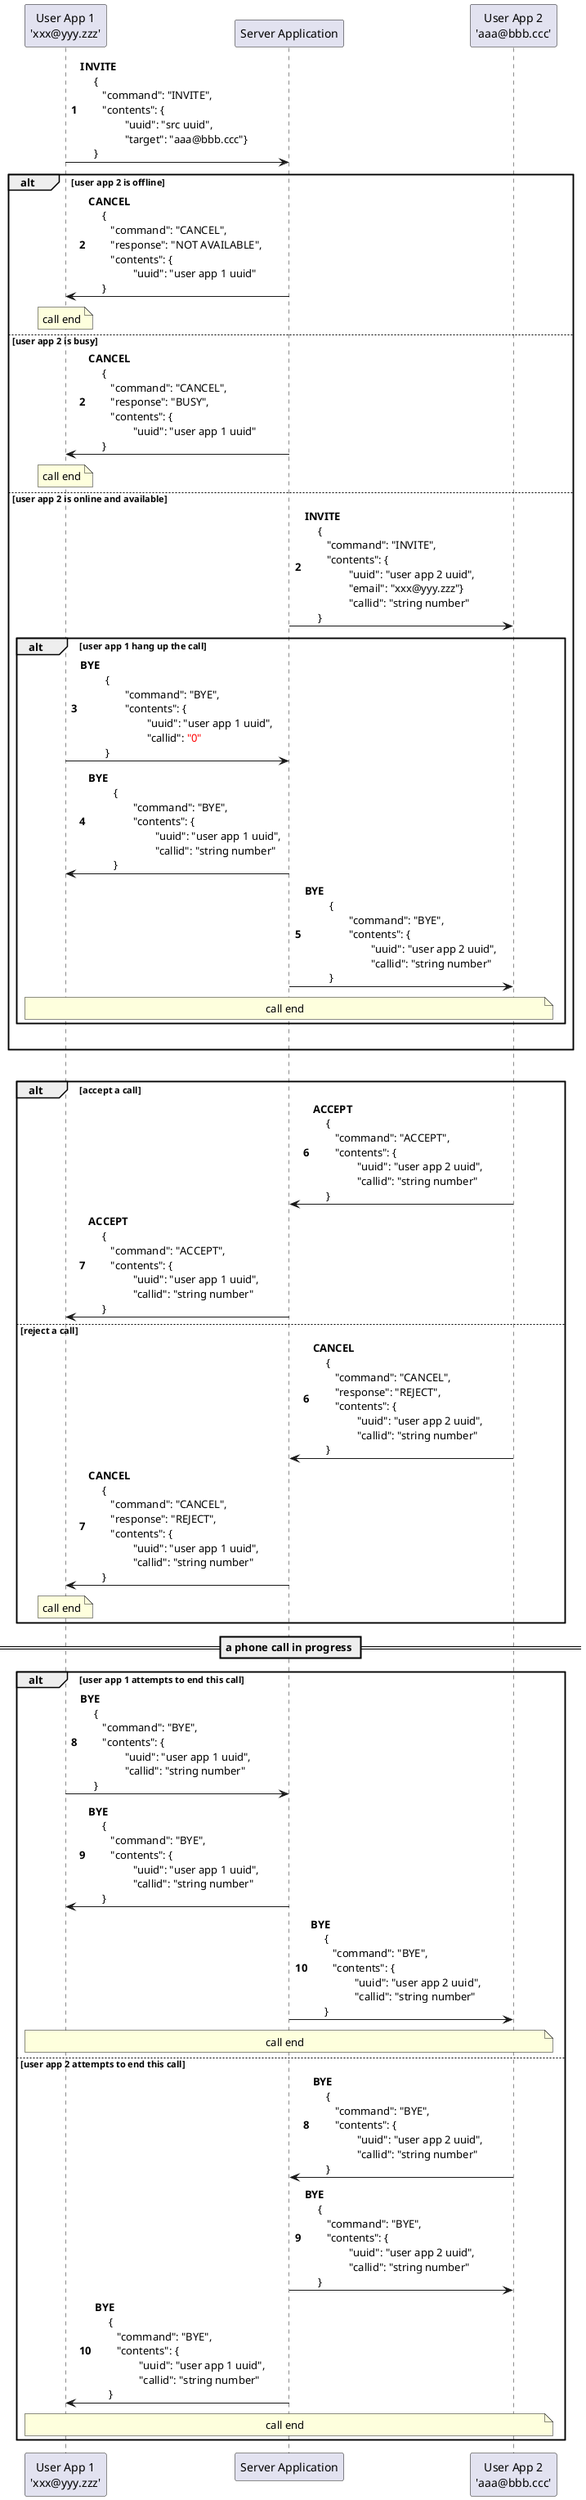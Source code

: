 @startuml

autonumber
participant "User App 1\n'xxx@yyy.zzz'" as ua1
participant "Server Application" as sa
participant "User App 2\n'aaa@bbb.ccc'" as ua2

ua1 -> sa : <b>INVITE \n \
    { \n \
    \t"command": "INVITE", \n \
    \t"contents": { \n \
    \t\t"uuid": "src uuid", \n \
    \t\t"target": "aaa@bbb.ccc"} \n \
    }
alt user app 2 is offline
    sa -> ua1 : <b>CANCEL \n \
    { \n \
    \t"command": "CANCEL", \n \
    \t"response": "NOT AVAILABLE", \n \
    \t"contents": { \n \
    \t\t"uuid": "user app 1 uuid" \n \
    }
    note over ua1 : call end
else user app 2 is busy
    autonumber 2
    sa -> ua1 : <b>CANCEL \n \
    { \n \
    \t"command": "CANCEL", \n \
    \t"response": "BUSY", \n \
    \t"contents": { \n \
    \t\t"uuid": "user app 1 uuid" \n \
    }
    note over ua1 : call end
else user app 2 is online and available
    autonumber 2
    sa -> ua2 : <b>INVITE \n \
    { \n \
    \t"command": "INVITE", \n \
    \t"contents": { \n \
    \t\t"uuid": "user app 2 uuid", \n \
    \t\t"email": "xxx@yyy.zzz"} \n \
    \t\t"callid": "string number" \n \
    }
    alt user app 1 hang up the call
        ua1 -> sa : <b>BYE \n \
        { \n \
        \t"command": "BYE", \n \
        \t"contents": { \n \
        \t\t"uuid": "user app 1 uuid", \n \
        \t\t"callid": <font color=red>"0"</font>\n \
        }
        sa -> ua1 : <b>BYE \n \
        { \n \
        \t"command": "BYE", \n \
        \t"contents": { \n \
        \t\t"uuid": "user app 1 uuid", \n \
        \t\t"callid": "string number" \n \
        }
        sa -> ua2 : <b>BYE \n \
        { \n \
        \t"command": "BYE", \n \
        \t"contents": { \n \
        \t\t"uuid": "user app 2 uuid", \n \
        \t\t"callid": "string number" \n \
        }
        note over ua1, ua2 : call end
    end
    |||
end
|||
alt accept a call
    ua2 -> sa : <b>ACCEPT \n \
    { \n \
    \t"command": "ACCEPT", \n \
    \t"contents": { \n \
    \t\t"uuid": "user app 2 uuid", \n \
    \t\t"callid": "string number" \n \
    }
    sa -> ua1 : <b>ACCEPT \n \
    { \n \
    \t"command": "ACCEPT", \n \
    \t"contents": { \n \
    \t\t"uuid": "user app 1 uuid", \n \
    \t\t"callid": "string number" \n \
    }
else reject a call
    autonumber 6
    ua2 -> sa : <b>CANCEL \n \
    { \n \
    \t"command": "CANCEL", \n \
    \t"response": "REJECT", \n \
    \t"contents": { \n \
    \t\t"uuid": "user app 2 uuid", \n \
    \t\t"callid": "string number" \n \
    }
    sa -> ua1 : <b>CANCEL \n \
    { \n \
    \t"command": "CANCEL", \n \
    \t"response": "REJECT", \n \
    \t"contents": { \n \
    \t\t"uuid": "user app 1 uuid", \n \
    \t\t"callid": "string number" \n \
    }
    note over ua1 : call end
end

== a phone call in progress ==

alt user app 1 attempts to end this call
    ua1 -> sa : <b>BYE \n \
    { \n \
    \t"command": "BYE", \n \
    \t"contents": { \n \
    \t\t"uuid": "user app 1 uuid", \n \
    \t\t"callid": "string number" \n \
    }
    sa -> ua1 : <b>BYE \n \
    { \n \
    \t"command": "BYE", \n \
    \t"contents": { \n \
    \t\t"uuid": "user app 1 uuid", \n \
    \t\t"callid": "string number" \n \
    }
    sa -> ua2 : <b>BYE \n \
    { \n \
    \t"command": "BYE", \n \
    \t"contents": { \n \
    \t\t"uuid": "user app 2 uuid", \n \
    \t\t"callid": "string number" \n \
    }
    note over ua1, ua2 : call end
else user app 2 attempts to end this call
    autonumber 8
    ua2 -> sa : <b>BYE \n \
    { \n \
    \t"command": "BYE", \n \
    \t"contents": { \n \
    \t\t"uuid": "user app 2 uuid", \n \
    \t\t"callid": "string number" \n \
    }
    sa -> ua2 : <b>BYE \n \
    { \n \
    \t"command": "BYE", \n \
    \t"contents": { \n \
    \t\t"uuid": "user app 2 uuid", \n \
    \t\t"callid": "string number" \n \
    }
    sa -> ua1 : <b>BYE \n \
    { \n \
    \t"command": "BYE", \n \
    \t"contents": { \n \
    \t\t"uuid": "user app 1 uuid", \n \
    \t\t"callid": "string number" \n \
    }
    note over ua1, ua2 : call end
end

@enduml